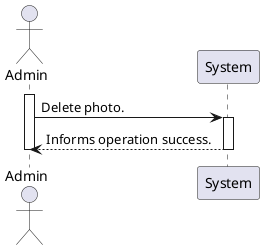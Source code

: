 @startuml

actor Admin
participant System

activate Admin
Admin -> System: Delete photo.
activate System
System --> Admin: Informs operation success.
deactivate System
deactivate Admin

@enduml